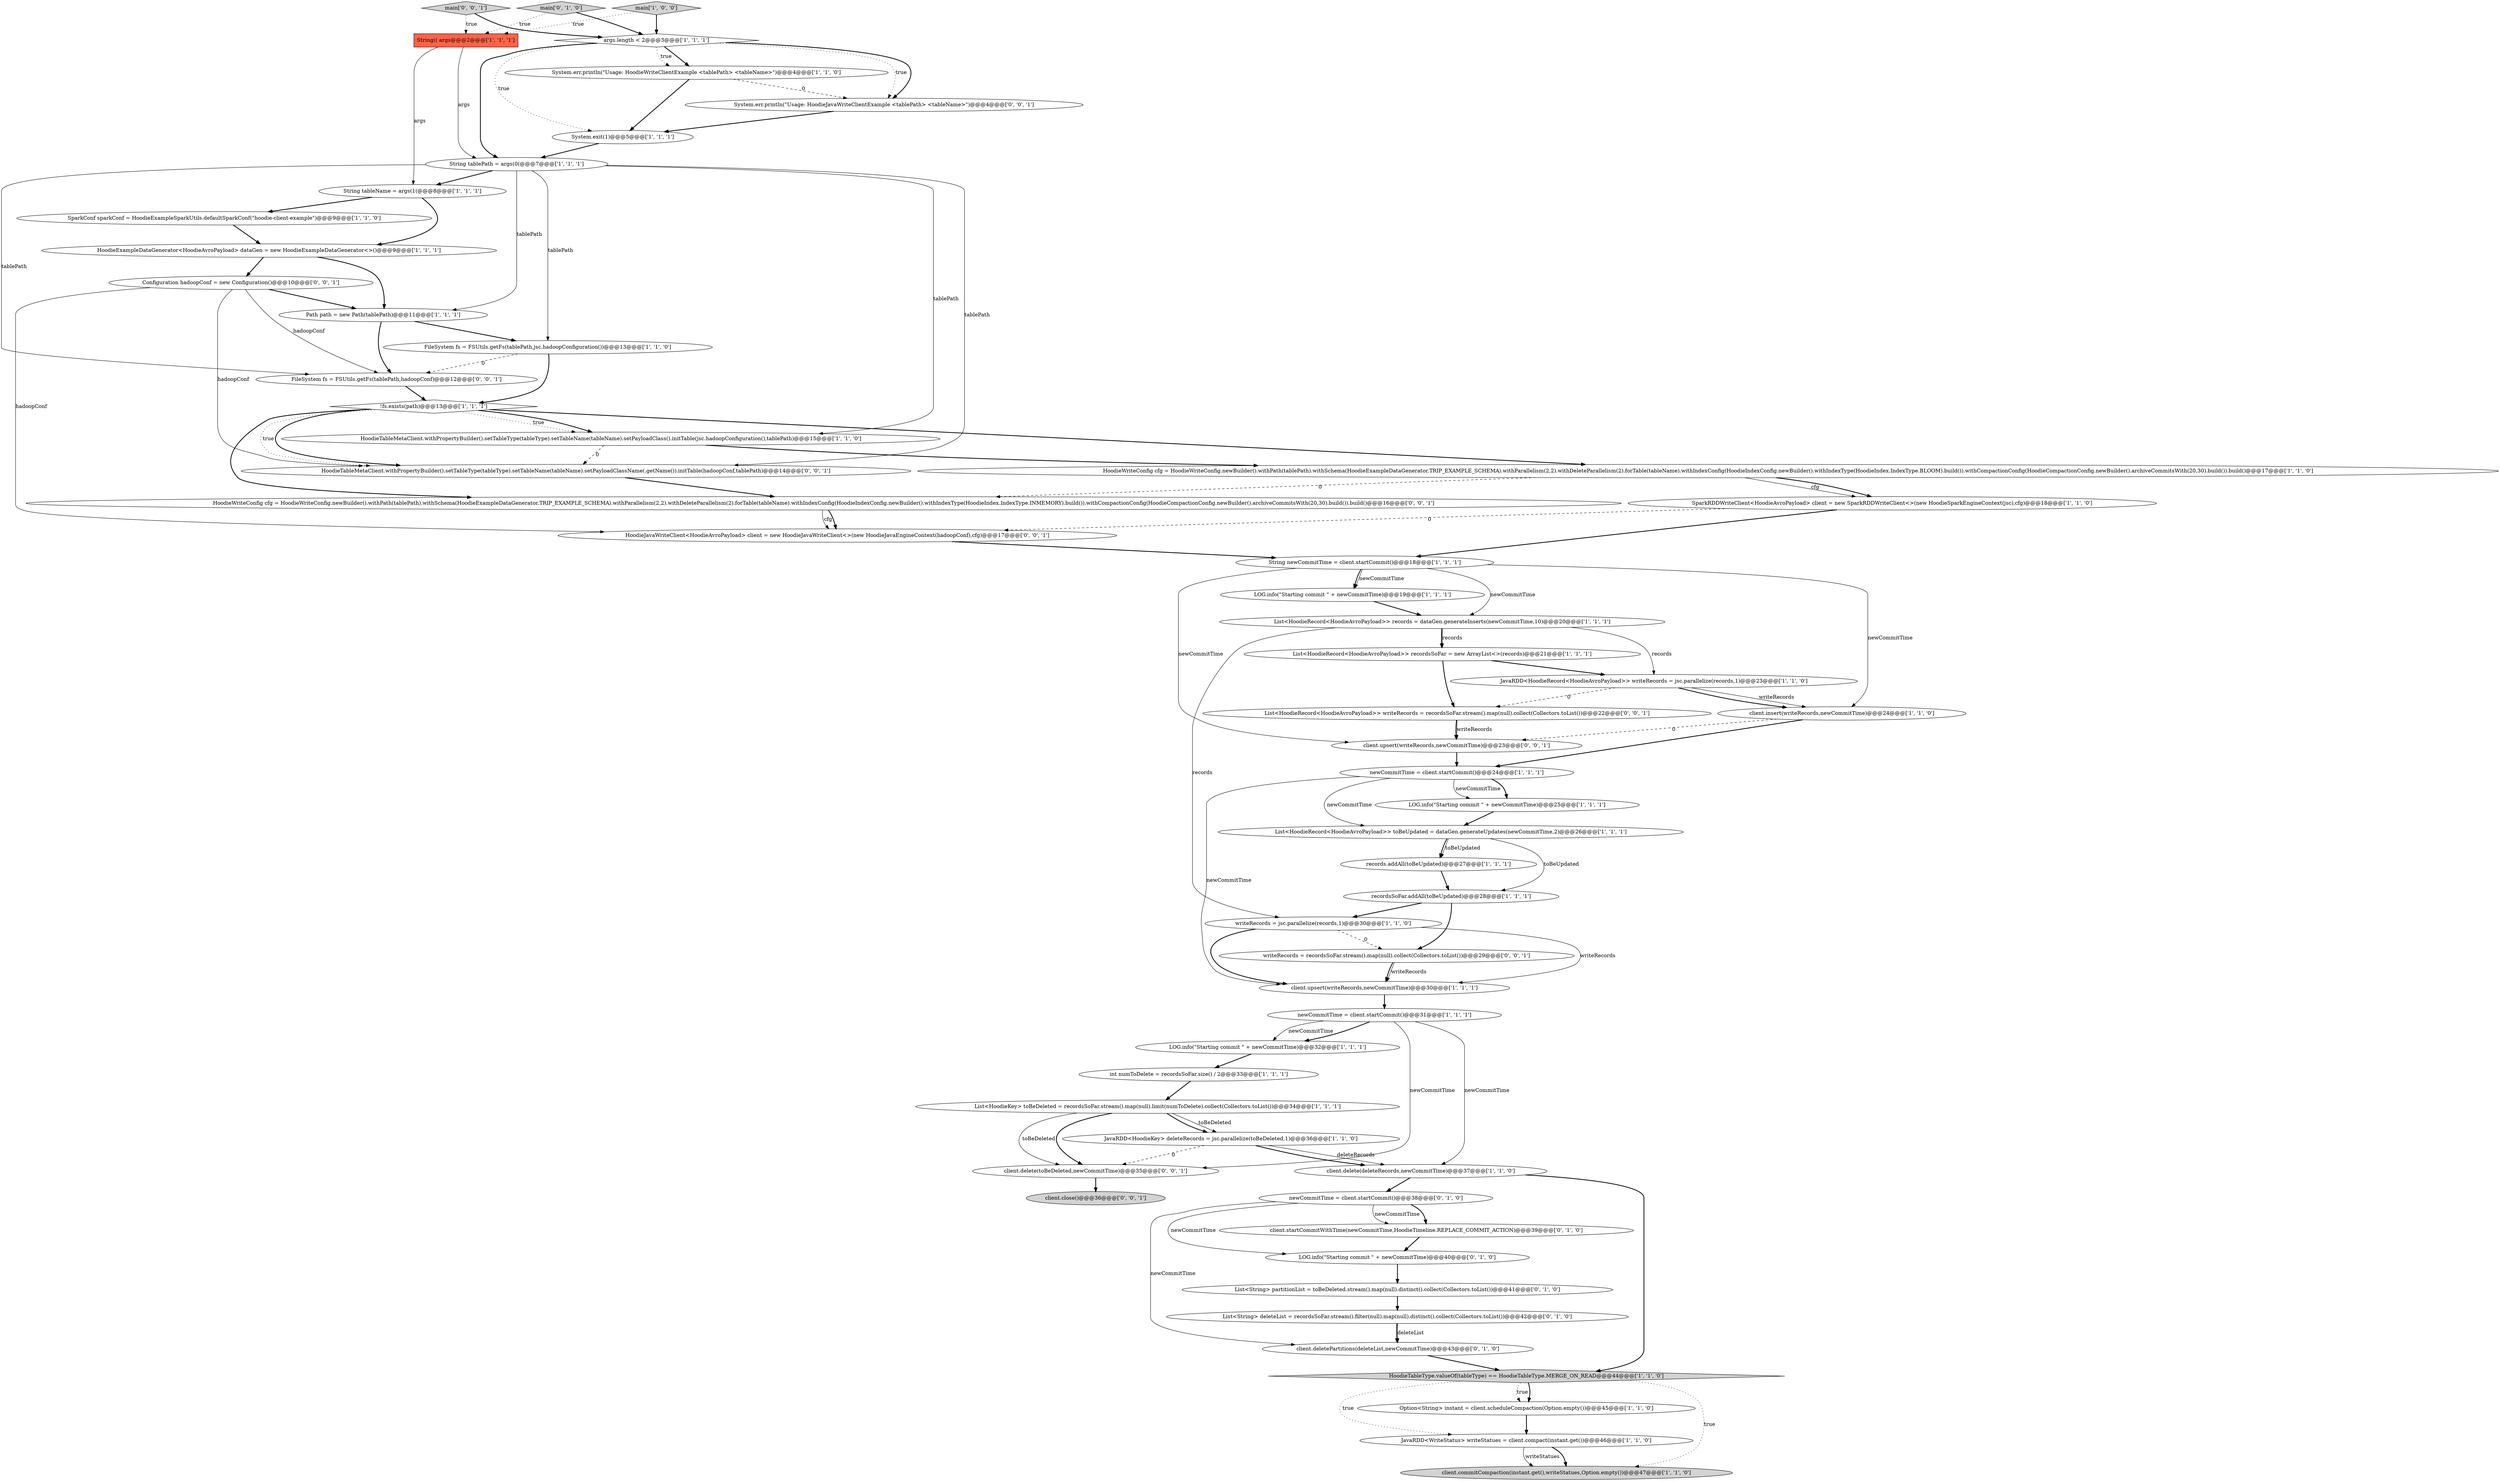 digraph {
17 [style = filled, label = "LOG.info(\"Starting commit \" + newCommitTime)@@@32@@@['1', '1', '1']", fillcolor = white, shape = ellipse image = "AAA0AAABBB1BBB"];
49 [style = filled, label = "HoodieTableMetaClient.withPropertyBuilder().setTableType(tableType).setTableName(tableName).setPayloadClassName(.getName()).initTable(hadoopConf,tablePath)@@@14@@@['0', '0', '1']", fillcolor = white, shape = ellipse image = "AAA0AAABBB3BBB"];
6 [style = filled, label = "newCommitTime = client.startCommit()@@@24@@@['1', '1', '1']", fillcolor = white, shape = ellipse image = "AAA0AAABBB1BBB"];
2 [style = filled, label = "JavaRDD<HoodieKey> deleteRecords = jsc.parallelize(toBeDeleted,1)@@@36@@@['1', '1', '0']", fillcolor = white, shape = ellipse image = "AAA0AAABBB1BBB"];
48 [style = filled, label = "FileSystem fs = FSUtils.getFs(tablePath,hadoopConf)@@@12@@@['0', '0', '1']", fillcolor = white, shape = ellipse image = "AAA0AAABBB3BBB"];
14 [style = filled, label = "client.upsert(writeRecords,newCommitTime)@@@30@@@['1', '1', '1']", fillcolor = white, shape = ellipse image = "AAA0AAABBB1BBB"];
19 [style = filled, label = "String tableName = args(1(@@@8@@@['1', '1', '1']", fillcolor = white, shape = ellipse image = "AAA0AAABBB1BBB"];
36 [style = filled, label = "!fs.exists(path)@@@13@@@['1', '1', '1']", fillcolor = white, shape = diamond image = "AAA0AAABBB1BBB"];
9 [style = filled, label = "HoodieTableMetaClient.withPropertyBuilder().setTableType(tableType).setTableName(tableName).setPayloadClass().initTable(jsc.hadoopConfiguration(),tablePath)@@@15@@@['1', '1', '0']", fillcolor = white, shape = ellipse image = "AAA0AAABBB1BBB"];
38 [style = filled, label = "List<String> partitionList = toBeDeleted.stream().map(null).distinct().collect(Collectors.toList())@@@41@@@['0', '1', '0']", fillcolor = white, shape = ellipse image = "AAA1AAABBB2BBB"];
15 [style = filled, label = "List<HoodieRecord<HoodieAvroPayload>> recordsSoFar = new ArrayList<>(records)@@@21@@@['1', '1', '1']", fillcolor = white, shape = ellipse image = "AAA0AAABBB1BBB"];
40 [style = filled, label = "main['0', '1', '0']", fillcolor = lightgray, shape = diamond image = "AAA0AAABBB2BBB"];
37 [style = filled, label = "writeRecords = jsc.parallelize(records,1)@@@30@@@['1', '1', '0']", fillcolor = white, shape = ellipse image = "AAA0AAABBB1BBB"];
22 [style = filled, label = "Path path = new Path(tablePath)@@@11@@@['1', '1', '1']", fillcolor = white, shape = ellipse image = "AAA0AAABBB1BBB"];
20 [style = filled, label = "recordsSoFar.addAll(toBeUpdated)@@@28@@@['1', '1', '1']", fillcolor = white, shape = ellipse image = "AAA0AAABBB1BBB"];
7 [style = filled, label = "Option<String> instant = client.scheduleCompaction(Option.empty())@@@45@@@['1', '1', '0']", fillcolor = white, shape = ellipse image = "AAA0AAABBB1BBB"];
13 [style = filled, label = "List<HoodieRecord<HoodieAvroPayload>> toBeUpdated = dataGen.generateUpdates(newCommitTime,2)@@@26@@@['1', '1', '1']", fillcolor = white, shape = ellipse image = "AAA0AAABBB1BBB"];
51 [style = filled, label = "HoodieWriteConfig cfg = HoodieWriteConfig.newBuilder().withPath(tablePath).withSchema(HoodieExampleDataGenerator.TRIP_EXAMPLE_SCHEMA).withParallelism(2,2).withDeleteParallelism(2).forTable(tableName).withIndexConfig(HoodieIndexConfig.newBuilder().withIndexType(HoodieIndex.IndexType.INMEMORY).build()).withCompactionConfig(HoodieCompactionConfig.newBuilder().archiveCommitsWith(20,30).build()).build()@@@16@@@['0', '0', '1']", fillcolor = white, shape = ellipse image = "AAA0AAABBB3BBB"];
3 [style = filled, label = "List<HoodieKey> toBeDeleted = recordsSoFar.stream().map(null).limit(numToDelete).collect(Collectors.toList())@@@34@@@['1', '1', '1']", fillcolor = white, shape = ellipse image = "AAA0AAABBB1BBB"];
44 [style = filled, label = "List<String> deleteList = recordsSoFar.stream().filter(null).map(null).distinct().collect(Collectors.toList())@@@42@@@['0', '1', '0']", fillcolor = white, shape = ellipse image = "AAA1AAABBB2BBB"];
54 [style = filled, label = "main['0', '0', '1']", fillcolor = lightgray, shape = diamond image = "AAA0AAABBB3BBB"];
27 [style = filled, label = "LOG.info(\"Starting commit \" + newCommitTime)@@@19@@@['1', '1', '1']", fillcolor = white, shape = ellipse image = "AAA0AAABBB1BBB"];
52 [style = filled, label = "List<HoodieRecord<HoodieAvroPayload>> writeRecords = recordsSoFar.stream().map(null).collect(Collectors.toList())@@@22@@@['0', '0', '1']", fillcolor = white, shape = ellipse image = "AAA0AAABBB3BBB"];
35 [style = filled, label = "args.length < 2@@@3@@@['1', '1', '1']", fillcolor = white, shape = diamond image = "AAA0AAABBB1BBB"];
23 [style = filled, label = "HoodieExampleDataGenerator<HoodieAvroPayload> dataGen = new HoodieExampleDataGenerator<>()@@@9@@@['1', '1', '1']", fillcolor = white, shape = ellipse image = "AAA0AAABBB1BBB"];
29 [style = filled, label = "FileSystem fs = FSUtils.getFs(tablePath,jsc.hadoopConfiguration())@@@13@@@['1', '1', '0']", fillcolor = white, shape = ellipse image = "AAA0AAABBB1BBB"];
43 [style = filled, label = "newCommitTime = client.startCommit()@@@38@@@['0', '1', '0']", fillcolor = white, shape = ellipse image = "AAA1AAABBB2BBB"];
55 [style = filled, label = "System.err.println(\"Usage: HoodieJavaWriteClientExample <tablePath> <tableName>\")@@@4@@@['0', '0', '1']", fillcolor = white, shape = ellipse image = "AAA0AAABBB3BBB"];
10 [style = filled, label = "records.addAll(toBeUpdated)@@@27@@@['1', '1', '1']", fillcolor = white, shape = ellipse image = "AAA0AAABBB1BBB"];
47 [style = filled, label = "writeRecords = recordsSoFar.stream().map(null).collect(Collectors.toList())@@@29@@@['0', '0', '1']", fillcolor = white, shape = ellipse image = "AAA0AAABBB3BBB"];
12 [style = filled, label = "main['1', '0', '0']", fillcolor = lightgray, shape = diamond image = "AAA0AAABBB1BBB"];
16 [style = filled, label = "LOG.info(\"Starting commit \" + newCommitTime)@@@25@@@['1', '1', '1']", fillcolor = white, shape = ellipse image = "AAA0AAABBB1BBB"];
30 [style = filled, label = "client.insert(writeRecords,newCommitTime)@@@24@@@['1', '1', '0']", fillcolor = white, shape = ellipse image = "AAA0AAABBB1BBB"];
46 [style = filled, label = "client.delete(toBeDeleted,newCommitTime)@@@35@@@['0', '0', '1']", fillcolor = white, shape = ellipse image = "AAA0AAABBB3BBB"];
31 [style = filled, label = "newCommitTime = client.startCommit()@@@31@@@['1', '1', '1']", fillcolor = white, shape = ellipse image = "AAA0AAABBB1BBB"];
21 [style = filled, label = "String(( args@@@2@@@['1', '1', '1']", fillcolor = tomato, shape = box image = "AAA0AAABBB1BBB"];
41 [style = filled, label = "LOG.info(\"Starting commit \" + newCommitTime)@@@40@@@['0', '1', '0']", fillcolor = white, shape = ellipse image = "AAA1AAABBB2BBB"];
53 [style = filled, label = "HoodieJavaWriteClient<HoodieAvroPayload> client = new HoodieJavaWriteClient<>(new HoodieJavaEngineContext(hadoopConf),cfg)@@@17@@@['0', '0', '1']", fillcolor = white, shape = ellipse image = "AAA0AAABBB3BBB"];
0 [style = filled, label = "SparkRDDWriteClient<HoodieAvroPayload> client = new SparkRDDWriteClient<>(new HoodieSparkEngineContext(jsc),cfg)@@@18@@@['1', '1', '0']", fillcolor = white, shape = ellipse image = "AAA0AAABBB1BBB"];
11 [style = filled, label = "JavaRDD<WriteStatus> writeStatues = client.compact(instant.get())@@@46@@@['1', '1', '0']", fillcolor = white, shape = ellipse image = "AAA0AAABBB1BBB"];
28 [style = filled, label = "SparkConf sparkConf = HoodieExampleSparkUtils.defaultSparkConf(\"hoodie-client-example\")@@@9@@@['1', '1', '0']", fillcolor = white, shape = ellipse image = "AAA0AAABBB1BBB"];
34 [style = filled, label = "System.err.println(\"Usage: HoodieWriteClientExample <tablePath> <tableName>\")@@@4@@@['1', '1', '0']", fillcolor = white, shape = ellipse image = "AAA0AAABBB1BBB"];
8 [style = filled, label = "String newCommitTime = client.startCommit()@@@18@@@['1', '1', '1']", fillcolor = white, shape = ellipse image = "AAA0AAABBB1BBB"];
32 [style = filled, label = "client.commitCompaction(instant.get(),writeStatues,Option.empty())@@@47@@@['1', '1', '0']", fillcolor = lightgray, shape = ellipse image = "AAA0AAABBB1BBB"];
42 [style = filled, label = "client.startCommitWithTime(newCommitTime,HoodieTimeline.REPLACE_COMMIT_ACTION)@@@39@@@['0', '1', '0']", fillcolor = white, shape = ellipse image = "AAA1AAABBB2BBB"];
25 [style = filled, label = "HoodieTableType.valueOf(tableType) == HoodieTableType.MERGE_ON_READ@@@44@@@['1', '1', '0']", fillcolor = lightgray, shape = diamond image = "AAA0AAABBB1BBB"];
56 [style = filled, label = "client.upsert(writeRecords,newCommitTime)@@@23@@@['0', '0', '1']", fillcolor = white, shape = ellipse image = "AAA0AAABBB3BBB"];
5 [style = filled, label = "JavaRDD<HoodieRecord<HoodieAvroPayload>> writeRecords = jsc.parallelize(records,1)@@@23@@@['1', '1', '0']", fillcolor = white, shape = ellipse image = "AAA0AAABBB1BBB"];
1 [style = filled, label = "HoodieWriteConfig cfg = HoodieWriteConfig.newBuilder().withPath(tablePath).withSchema(HoodieExampleDataGenerator.TRIP_EXAMPLE_SCHEMA).withParallelism(2,2).withDeleteParallelism(2).forTable(tableName).withIndexConfig(HoodieIndexConfig.newBuilder().withIndexType(HoodieIndex.IndexType.BLOOM).build()).withCompactionConfig(HoodieCompactionConfig.newBuilder().archiveCommitsWith(20,30).build()).build()@@@17@@@['1', '1', '0']", fillcolor = white, shape = ellipse image = "AAA0AAABBB1BBB"];
50 [style = filled, label = "Configuration hadoopConf = new Configuration()@@@10@@@['0', '0', '1']", fillcolor = white, shape = ellipse image = "AAA0AAABBB3BBB"];
4 [style = filled, label = "System.exit(1)@@@5@@@['1', '1', '1']", fillcolor = white, shape = ellipse image = "AAA0AAABBB1BBB"];
26 [style = filled, label = "int numToDelete = recordsSoFar.size() / 2@@@33@@@['1', '1', '1']", fillcolor = white, shape = ellipse image = "AAA0AAABBB1BBB"];
18 [style = filled, label = "client.delete(deleteRecords,newCommitTime)@@@37@@@['1', '1', '0']", fillcolor = white, shape = ellipse image = "AAA0AAABBB1BBB"];
33 [style = filled, label = "String tablePath = args(0(@@@7@@@['1', '1', '1']", fillcolor = white, shape = ellipse image = "AAA0AAABBB1BBB"];
24 [style = filled, label = "List<HoodieRecord<HoodieAvroPayload>> records = dataGen.generateInserts(newCommitTime,10)@@@20@@@['1', '1', '1']", fillcolor = white, shape = ellipse image = "AAA0AAABBB1BBB"];
39 [style = filled, label = "client.deletePartitions(deleteList,newCommitTime)@@@43@@@['0', '1', '0']", fillcolor = white, shape = ellipse image = "AAA1AAABBB2BBB"];
45 [style = filled, label = "client.close()@@@36@@@['0', '0', '1']", fillcolor = lightgray, shape = ellipse image = "AAA0AAABBB3BBB"];
22->29 [style = bold, label=""];
23->22 [style = bold, label=""];
35->33 [style = bold, label=""];
13->20 [style = solid, label="toBeUpdated"];
48->36 [style = bold, label=""];
20->37 [style = bold, label=""];
52->56 [style = bold, label=""];
25->11 [style = dotted, label="true"];
2->46 [style = dashed, label="0"];
19->28 [style = bold, label=""];
0->8 [style = bold, label=""];
20->47 [style = bold, label=""];
19->23 [style = bold, label=""];
24->37 [style = solid, label="records"];
6->14 [style = solid, label="newCommitTime"];
16->13 [style = bold, label=""];
7->11 [style = bold, label=""];
43->42 [style = bold, label=""];
34->4 [style = bold, label=""];
54->21 [style = dotted, label="true"];
12->35 [style = bold, label=""];
41->38 [style = bold, label=""];
34->55 [style = dashed, label="0"];
1->0 [style = solid, label="cfg"];
13->10 [style = bold, label=""];
35->55 [style = dotted, label="true"];
40->35 [style = bold, label=""];
51->53 [style = solid, label="cfg"];
35->34 [style = bold, label=""];
50->53 [style = solid, label="hadoopConf"];
50->22 [style = bold, label=""];
29->48 [style = dashed, label="0"];
22->48 [style = bold, label=""];
8->30 [style = solid, label="newCommitTime"];
36->51 [style = bold, label=""];
8->56 [style = solid, label="newCommitTime"];
3->46 [style = bold, label=""];
3->2 [style = solid, label="toBeDeleted"];
8->27 [style = solid, label="newCommitTime"];
50->48 [style = solid, label="hadoopConf"];
25->32 [style = dotted, label="true"];
8->27 [style = bold, label=""];
11->32 [style = bold, label=""];
43->41 [style = solid, label="newCommitTime"];
5->52 [style = dashed, label="0"];
46->45 [style = bold, label=""];
33->29 [style = solid, label="tablePath"];
31->18 [style = solid, label="newCommitTime"];
31->46 [style = solid, label="newCommitTime"];
31->17 [style = bold, label=""];
12->21 [style = dotted, label="true"];
30->6 [style = bold, label=""];
18->43 [style = bold, label=""];
35->34 [style = dotted, label="true"];
15->5 [style = bold, label=""];
37->47 [style = dashed, label="0"];
24->5 [style = solid, label="records"];
33->49 [style = solid, label="tablePath"];
13->10 [style = solid, label="toBeUpdated"];
26->3 [style = bold, label=""];
31->17 [style = solid, label="newCommitTime"];
9->49 [style = dashed, label="0"];
44->39 [style = bold, label=""];
1->0 [style = bold, label=""];
10->20 [style = bold, label=""];
17->26 [style = bold, label=""];
37->14 [style = solid, label="writeRecords"];
3->2 [style = bold, label=""];
23->50 [style = bold, label=""];
21->19 [style = solid, label="args"];
56->6 [style = bold, label=""];
28->23 [style = bold, label=""];
29->36 [style = bold, label=""];
36->49 [style = bold, label=""];
3->46 [style = solid, label="toBeDeleted"];
24->15 [style = solid, label="records"];
35->55 [style = bold, label=""];
6->16 [style = bold, label=""];
14->31 [style = bold, label=""];
6->13 [style = solid, label="newCommitTime"];
42->41 [style = bold, label=""];
35->4 [style = dotted, label="true"];
38->44 [style = bold, label=""];
33->48 [style = solid, label="tablePath"];
33->22 [style = solid, label="tablePath"];
4->33 [style = bold, label=""];
50->49 [style = solid, label="hadoopConf"];
40->21 [style = dotted, label="true"];
36->9 [style = dotted, label="true"];
36->49 [style = dotted, label="true"];
1->51 [style = dashed, label="0"];
43->42 [style = solid, label="newCommitTime"];
21->33 [style = solid, label="args"];
39->25 [style = bold, label=""];
2->18 [style = solid, label="deleteRecords"];
47->14 [style = solid, label="writeRecords"];
11->32 [style = solid, label="writeStatues"];
15->52 [style = bold, label=""];
53->8 [style = bold, label=""];
6->16 [style = solid, label="newCommitTime"];
49->51 [style = bold, label=""];
0->53 [style = dashed, label="0"];
25->7 [style = bold, label=""];
24->15 [style = bold, label=""];
18->25 [style = bold, label=""];
8->24 [style = solid, label="newCommitTime"];
52->56 [style = solid, label="writeRecords"];
51->53 [style = bold, label=""];
54->35 [style = bold, label=""];
5->30 [style = solid, label="writeRecords"];
33->9 [style = solid, label="tablePath"];
36->9 [style = bold, label=""];
55->4 [style = bold, label=""];
27->24 [style = bold, label=""];
2->18 [style = bold, label=""];
5->30 [style = bold, label=""];
30->56 [style = dashed, label="0"];
36->1 [style = bold, label=""];
25->7 [style = dotted, label="true"];
43->39 [style = solid, label="newCommitTime"];
44->39 [style = solid, label="deleteList"];
33->19 [style = bold, label=""];
47->14 [style = bold, label=""];
9->1 [style = bold, label=""];
37->14 [style = bold, label=""];
}

